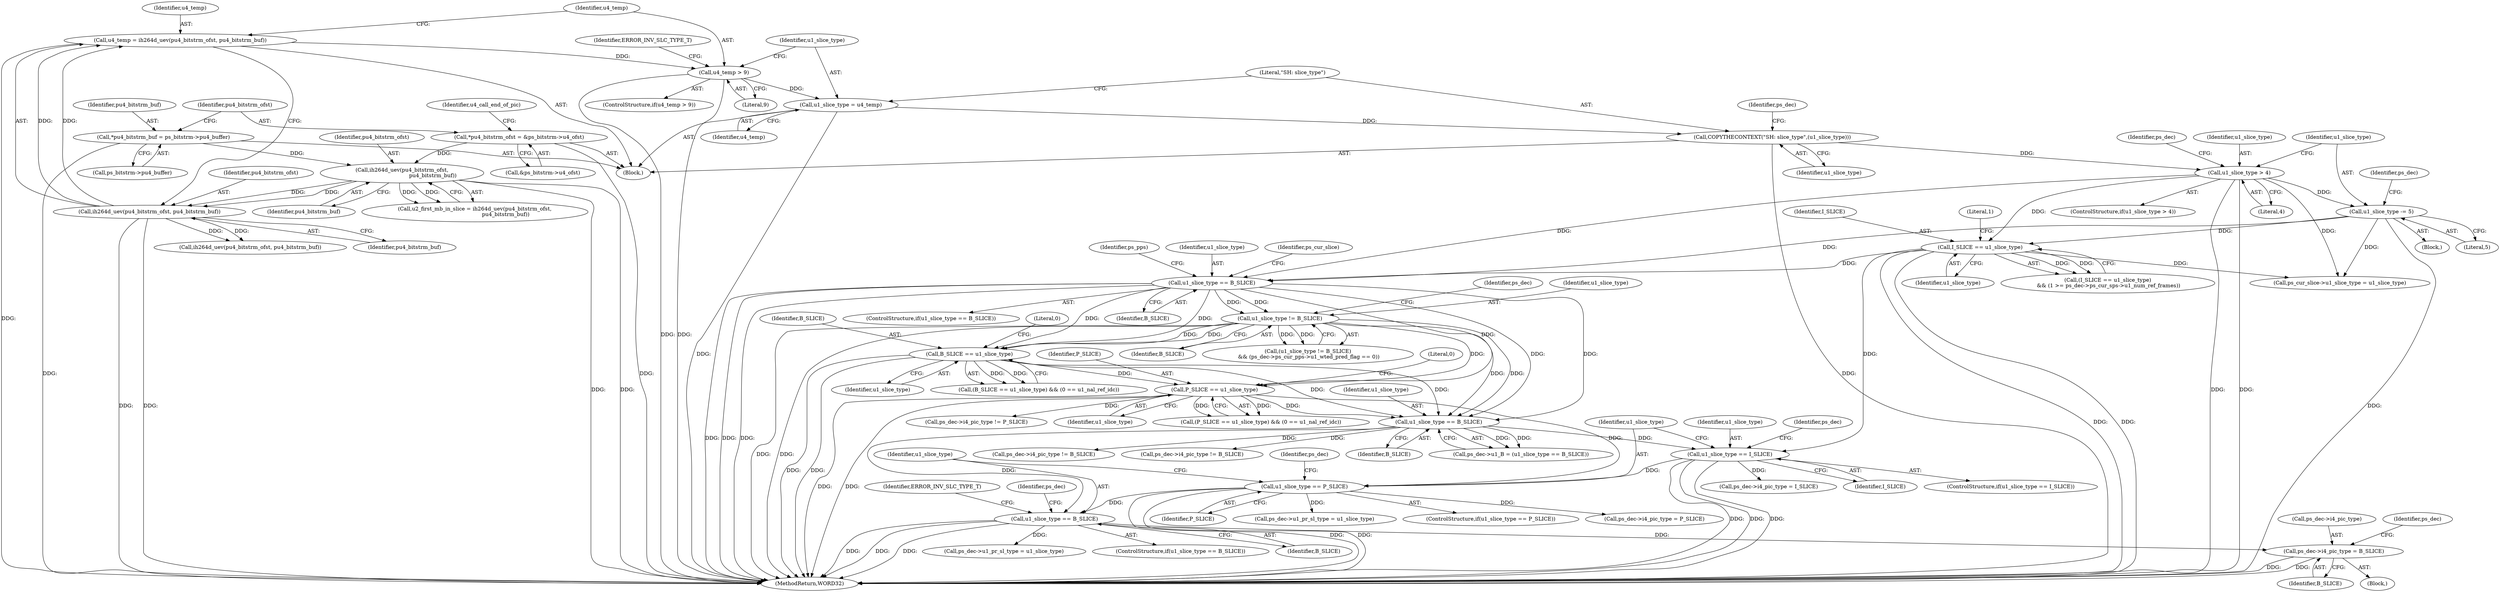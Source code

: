 digraph "0_Android_e629194c62a9a129ce378e08cb1059a8a53f1795_1@pointer" {
"1002480" [label="(Call,ps_dec->i4_pic_type = B_SLICE)"];
"1002459" [label="(Call,u1_slice_type == B_SLICE)"];
"1002425" [label="(Call,u1_slice_type == P_SLICE)"];
"1002390" [label="(Call,u1_slice_type == I_SLICE)"];
"1002252" [label="(Call,u1_slice_type == B_SLICE)"];
"1001794" [label="(Call,B_SLICE == u1_slice_type)"];
"1001495" [label="(Call,u1_slice_type == B_SLICE)"];
"1000308" [label="(Call,u1_slice_type -= 5)"];
"1000304" [label="(Call,u1_slice_type > 4)"];
"1000295" [label="(Call,COPYTHECONTEXT(\"SH: slice_type\",(u1_slice_type)))"];
"1000292" [label="(Call,u1_slice_type = u4_temp)"];
"1000287" [label="(Call,u4_temp > 9)"];
"1000281" [label="(Call,u4_temp = ih264d_uev(pu4_bitstrm_ofst, pu4_bitstrm_buf))"];
"1000283" [label="(Call,ih264d_uev(pu4_bitstrm_ofst, pu4_bitstrm_buf))"];
"1000237" [label="(Call,ih264d_uev(pu4_bitstrm_ofst,\n                                     pu4_bitstrm_buf))"];
"1000209" [label="(Call,*pu4_bitstrm_ofst = &ps_bitstrm->u4_ofst)"];
"1000203" [label="(Call,*pu4_bitstrm_buf = ps_bitstrm->pu4_buffer)"];
"1000353" [label="(Call,I_SLICE == u1_slice_type)"];
"1001718" [label="(Call,u1_slice_type != B_SLICE)"];
"1001809" [label="(Call,P_SLICE == u1_slice_type)"];
"1001718" [label="(Call,u1_slice_type != B_SLICE)"];
"1000424" [label="(Call,ih264d_uev(pu4_bitstrm_ofst, pu4_bitstrm_buf))"];
"1002426" [label="(Identifier,u1_slice_type)"];
"1001495" [label="(Call,u1_slice_type == B_SLICE)"];
"1002480" [label="(Call,ps_dec->i4_pic_type = B_SLICE)"];
"1001724" [label="(Identifier,ps_dec)"];
"1002466" [label="(Identifier,ps_dec)"];
"1000296" [label="(Literal,\"SH: slice_type\")"];
"1001719" [label="(Identifier,u1_slice_type)"];
"1002252" [label="(Call,u1_slice_type == B_SLICE)"];
"1000307" [label="(Block,)"];
"1000313" [label="(Identifier,ps_dec)"];
"1002447" [label="(Call,ps_dec->i4_pic_type != B_SLICE)"];
"1000300" [label="(Identifier,ps_dec)"];
"1001798" [label="(Literal,0)"];
"1000209" [label="(Call,*pu4_bitstrm_ofst = &ps_bitstrm->u4_ofst)"];
"1002570" [label="(MethodReturn,WORD32)"];
"1001445" [label="(Call,ps_cur_slice->u1_slice_type = u1_slice_type)"];
"1000295" [label="(Call,COPYTHECONTEXT(\"SH: slice_type\",(u1_slice_type)))"];
"1000226" [label="(Identifier,u4_call_end_of_pic)"];
"1001793" [label="(Call,(B_SLICE == u1_slice_type) && (0 == u1_nal_ref_idc))"];
"1000282" [label="(Identifier,u4_temp)"];
"1002481" [label="(Call,ps_dec->i4_pic_type)"];
"1002418" [label="(Call,ps_dec->i4_pic_type = I_SLICE)"];
"1000291" [label="(Identifier,ERROR_INV_SLC_TYPE_T)"];
"1000285" [label="(Identifier,pu4_bitstrm_buf)"];
"1000238" [label="(Identifier,pu4_bitstrm_ofst)"];
"1000203" [label="(Call,*pu4_bitstrm_buf = ps_bitstrm->pu4_buffer)"];
"1002397" [label="(Identifier,ps_dec)"];
"1002458" [label="(ControlStructure,if(u1_slice_type == B_SLICE))"];
"1002408" [label="(Call,ps_dec->i4_pic_type != B_SLICE)"];
"1000322" [label="(Identifier,ps_dec)"];
"1002248" [label="(Call,ps_dec->u1_B = (u1_slice_type == B_SLICE))"];
"1002391" [label="(Identifier,u1_slice_type)"];
"1001547" [label="(Identifier,ps_pps)"];
"1000355" [label="(Identifier,u1_slice_type)"];
"1002424" [label="(ControlStructure,if(u1_slice_type == P_SLICE))"];
"1000286" [label="(ControlStructure,if(u4_temp > 9))"];
"1001808" [label="(Call,(P_SLICE == u1_slice_type) && (0 == u1_nal_ref_idc))"];
"1002392" [label="(Identifier,I_SLICE)"];
"1000166" [label="(Block,)"];
"1000293" [label="(Identifier,u1_slice_type)"];
"1000310" [label="(Literal,5)"];
"1002413" [label="(Call,ps_dec->i4_pic_type != P_SLICE)"];
"1000306" [label="(Literal,4)"];
"1001796" [label="(Identifier,u1_slice_type)"];
"1000353" [label="(Call,I_SLICE == u1_slice_type)"];
"1002461" [label="(Identifier,B_SLICE)"];
"1000237" [label="(Call,ih264d_uev(pu4_bitstrm_ofst,\n                                     pu4_bitstrm_buf))"];
"1002459" [label="(Call,u1_slice_type == B_SLICE)"];
"1002254" [label="(Identifier,B_SLICE)"];
"1001794" [label="(Call,B_SLICE == u1_slice_type)"];
"1001813" [label="(Literal,0)"];
"1001720" [label="(Identifier,B_SLICE)"];
"1000283" [label="(Call,ih264d_uev(pu4_bitstrm_ofst, pu4_bitstrm_buf))"];
"1002390" [label="(Call,u1_slice_type == I_SLICE)"];
"1000204" [label="(Identifier,pu4_bitstrm_buf)"];
"1002389" [label="(ControlStructure,if(u1_slice_type == I_SLICE))"];
"1002475" [label="(Call,ps_dec->u1_pr_sl_type = u1_slice_type)"];
"1000210" [label="(Identifier,pu4_bitstrm_ofst)"];
"1000352" [label="(Call,(I_SLICE == u1_slice_type)\n && (1 >= ps_dec->ps_cur_sps->u1_num_ref_frames))"];
"1000289" [label="(Literal,9)"];
"1002484" [label="(Identifier,B_SLICE)"];
"1000357" [label="(Literal,1)"];
"1000294" [label="(Identifier,u4_temp)"];
"1002253" [label="(Identifier,u1_slice_type)"];
"1000235" [label="(Call,u2_first_mb_in_slice = ih264d_uev(pu4_bitstrm_ofst,\n                                     pu4_bitstrm_buf))"];
"1002460" [label="(Identifier,u1_slice_type)"];
"1000297" [label="(Identifier,u1_slice_type)"];
"1002452" [label="(Call,ps_dec->i4_pic_type = P_SLICE)"];
"1001496" [label="(Identifier,u1_slice_type)"];
"1000292" [label="(Call,u1_slice_type = u4_temp)"];
"1000287" [label="(Call,u4_temp > 9)"];
"1000205" [label="(Call,ps_bitstrm->pu4_buffer)"];
"1001810" [label="(Identifier,P_SLICE)"];
"1000284" [label="(Identifier,pu4_bitstrm_ofst)"];
"1002425" [label="(Call,u1_slice_type == P_SLICE)"];
"1000354" [label="(Identifier,I_SLICE)"];
"1002427" [label="(Identifier,P_SLICE)"];
"1001717" [label="(Call,(u1_slice_type != B_SLICE)\n && (ps_dec->ps_cur_pps->u1_wted_pred_flag == 0))"];
"1002432" [label="(Identifier,ps_dec)"];
"1001494" [label="(ControlStructure,if(u1_slice_type == B_SLICE))"];
"1001501" [label="(Identifier,ps_cur_slice)"];
"1002462" [label="(Block,)"];
"1001795" [label="(Identifier,B_SLICE)"];
"1000305" [label="(Identifier,u1_slice_type)"];
"1001497" [label="(Identifier,B_SLICE)"];
"1000288" [label="(Identifier,u4_temp)"];
"1002490" [label="(Identifier,ps_dec)"];
"1000304" [label="(Call,u1_slice_type > 4)"];
"1002487" [label="(Identifier,ERROR_INV_SLC_TYPE_T)"];
"1001809" [label="(Call,P_SLICE == u1_slice_type)"];
"1000303" [label="(ControlStructure,if(u1_slice_type > 4))"];
"1000281" [label="(Call,u4_temp = ih264d_uev(pu4_bitstrm_ofst, pu4_bitstrm_buf))"];
"1000309" [label="(Identifier,u1_slice_type)"];
"1002441" [label="(Call,ps_dec->u1_pr_sl_type = u1_slice_type)"];
"1000239" [label="(Identifier,pu4_bitstrm_buf)"];
"1001811" [label="(Identifier,u1_slice_type)"];
"1000211" [label="(Call,&ps_bitstrm->u4_ofst)"];
"1000308" [label="(Call,u1_slice_type -= 5)"];
"1002480" -> "1002462"  [label="AST: "];
"1002480" -> "1002484"  [label="CFG: "];
"1002481" -> "1002480"  [label="AST: "];
"1002484" -> "1002480"  [label="AST: "];
"1002490" -> "1002480"  [label="CFG: "];
"1002480" -> "1002570"  [label="DDG: "];
"1002480" -> "1002570"  [label="DDG: "];
"1002459" -> "1002480"  [label="DDG: "];
"1002459" -> "1002458"  [label="AST: "];
"1002459" -> "1002461"  [label="CFG: "];
"1002460" -> "1002459"  [label="AST: "];
"1002461" -> "1002459"  [label="AST: "];
"1002466" -> "1002459"  [label="CFG: "];
"1002487" -> "1002459"  [label="CFG: "];
"1002459" -> "1002570"  [label="DDG: "];
"1002459" -> "1002570"  [label="DDG: "];
"1002459" -> "1002570"  [label="DDG: "];
"1002425" -> "1002459"  [label="DDG: "];
"1002252" -> "1002459"  [label="DDG: "];
"1002459" -> "1002475"  [label="DDG: "];
"1002425" -> "1002424"  [label="AST: "];
"1002425" -> "1002427"  [label="CFG: "];
"1002426" -> "1002425"  [label="AST: "];
"1002427" -> "1002425"  [label="AST: "];
"1002432" -> "1002425"  [label="CFG: "];
"1002460" -> "1002425"  [label="CFG: "];
"1002425" -> "1002570"  [label="DDG: "];
"1002425" -> "1002570"  [label="DDG: "];
"1002390" -> "1002425"  [label="DDG: "];
"1001809" -> "1002425"  [label="DDG: "];
"1002425" -> "1002441"  [label="DDG: "];
"1002425" -> "1002452"  [label="DDG: "];
"1002390" -> "1002389"  [label="AST: "];
"1002390" -> "1002392"  [label="CFG: "];
"1002391" -> "1002390"  [label="AST: "];
"1002392" -> "1002390"  [label="AST: "];
"1002397" -> "1002390"  [label="CFG: "];
"1002426" -> "1002390"  [label="CFG: "];
"1002390" -> "1002570"  [label="DDG: "];
"1002390" -> "1002570"  [label="DDG: "];
"1002390" -> "1002570"  [label="DDG: "];
"1002252" -> "1002390"  [label="DDG: "];
"1000353" -> "1002390"  [label="DDG: "];
"1002390" -> "1002418"  [label="DDG: "];
"1002252" -> "1002248"  [label="AST: "];
"1002252" -> "1002254"  [label="CFG: "];
"1002253" -> "1002252"  [label="AST: "];
"1002254" -> "1002252"  [label="AST: "];
"1002248" -> "1002252"  [label="CFG: "];
"1002252" -> "1002248"  [label="DDG: "];
"1002252" -> "1002248"  [label="DDG: "];
"1001794" -> "1002252"  [label="DDG: "];
"1001794" -> "1002252"  [label="DDG: "];
"1001718" -> "1002252"  [label="DDG: "];
"1001718" -> "1002252"  [label="DDG: "];
"1001495" -> "1002252"  [label="DDG: "];
"1001495" -> "1002252"  [label="DDG: "];
"1001809" -> "1002252"  [label="DDG: "];
"1002252" -> "1002408"  [label="DDG: "];
"1002252" -> "1002447"  [label="DDG: "];
"1001794" -> "1001793"  [label="AST: "];
"1001794" -> "1001796"  [label="CFG: "];
"1001795" -> "1001794"  [label="AST: "];
"1001796" -> "1001794"  [label="AST: "];
"1001798" -> "1001794"  [label="CFG: "];
"1001793" -> "1001794"  [label="CFG: "];
"1001794" -> "1002570"  [label="DDG: "];
"1001794" -> "1002570"  [label="DDG: "];
"1001794" -> "1001793"  [label="DDG: "];
"1001794" -> "1001793"  [label="DDG: "];
"1001495" -> "1001794"  [label="DDG: "];
"1001495" -> "1001794"  [label="DDG: "];
"1001718" -> "1001794"  [label="DDG: "];
"1001718" -> "1001794"  [label="DDG: "];
"1001794" -> "1001809"  [label="DDG: "];
"1001495" -> "1001494"  [label="AST: "];
"1001495" -> "1001497"  [label="CFG: "];
"1001496" -> "1001495"  [label="AST: "];
"1001497" -> "1001495"  [label="AST: "];
"1001501" -> "1001495"  [label="CFG: "];
"1001547" -> "1001495"  [label="CFG: "];
"1001495" -> "1002570"  [label="DDG: "];
"1001495" -> "1002570"  [label="DDG: "];
"1001495" -> "1002570"  [label="DDG: "];
"1000308" -> "1001495"  [label="DDG: "];
"1000304" -> "1001495"  [label="DDG: "];
"1000353" -> "1001495"  [label="DDG: "];
"1001495" -> "1001718"  [label="DDG: "];
"1001495" -> "1001718"  [label="DDG: "];
"1001495" -> "1001809"  [label="DDG: "];
"1000308" -> "1000307"  [label="AST: "];
"1000308" -> "1000310"  [label="CFG: "];
"1000309" -> "1000308"  [label="AST: "];
"1000310" -> "1000308"  [label="AST: "];
"1000313" -> "1000308"  [label="CFG: "];
"1000308" -> "1002570"  [label="DDG: "];
"1000304" -> "1000308"  [label="DDG: "];
"1000308" -> "1000353"  [label="DDG: "];
"1000308" -> "1001445"  [label="DDG: "];
"1000304" -> "1000303"  [label="AST: "];
"1000304" -> "1000306"  [label="CFG: "];
"1000305" -> "1000304"  [label="AST: "];
"1000306" -> "1000304"  [label="AST: "];
"1000309" -> "1000304"  [label="CFG: "];
"1000322" -> "1000304"  [label="CFG: "];
"1000304" -> "1002570"  [label="DDG: "];
"1000304" -> "1002570"  [label="DDG: "];
"1000295" -> "1000304"  [label="DDG: "];
"1000304" -> "1000353"  [label="DDG: "];
"1000304" -> "1001445"  [label="DDG: "];
"1000295" -> "1000166"  [label="AST: "];
"1000295" -> "1000297"  [label="CFG: "];
"1000296" -> "1000295"  [label="AST: "];
"1000297" -> "1000295"  [label="AST: "];
"1000300" -> "1000295"  [label="CFG: "];
"1000295" -> "1002570"  [label="DDG: "];
"1000292" -> "1000295"  [label="DDG: "];
"1000292" -> "1000166"  [label="AST: "];
"1000292" -> "1000294"  [label="CFG: "];
"1000293" -> "1000292"  [label="AST: "];
"1000294" -> "1000292"  [label="AST: "];
"1000296" -> "1000292"  [label="CFG: "];
"1000292" -> "1002570"  [label="DDG: "];
"1000287" -> "1000292"  [label="DDG: "];
"1000287" -> "1000286"  [label="AST: "];
"1000287" -> "1000289"  [label="CFG: "];
"1000288" -> "1000287"  [label="AST: "];
"1000289" -> "1000287"  [label="AST: "];
"1000291" -> "1000287"  [label="CFG: "];
"1000293" -> "1000287"  [label="CFG: "];
"1000287" -> "1002570"  [label="DDG: "];
"1000287" -> "1002570"  [label="DDG: "];
"1000281" -> "1000287"  [label="DDG: "];
"1000281" -> "1000166"  [label="AST: "];
"1000281" -> "1000283"  [label="CFG: "];
"1000282" -> "1000281"  [label="AST: "];
"1000283" -> "1000281"  [label="AST: "];
"1000288" -> "1000281"  [label="CFG: "];
"1000281" -> "1002570"  [label="DDG: "];
"1000283" -> "1000281"  [label="DDG: "];
"1000283" -> "1000281"  [label="DDG: "];
"1000283" -> "1000285"  [label="CFG: "];
"1000284" -> "1000283"  [label="AST: "];
"1000285" -> "1000283"  [label="AST: "];
"1000283" -> "1002570"  [label="DDG: "];
"1000283" -> "1002570"  [label="DDG: "];
"1000237" -> "1000283"  [label="DDG: "];
"1000237" -> "1000283"  [label="DDG: "];
"1000283" -> "1000424"  [label="DDG: "];
"1000283" -> "1000424"  [label="DDG: "];
"1000237" -> "1000235"  [label="AST: "];
"1000237" -> "1000239"  [label="CFG: "];
"1000238" -> "1000237"  [label="AST: "];
"1000239" -> "1000237"  [label="AST: "];
"1000235" -> "1000237"  [label="CFG: "];
"1000237" -> "1002570"  [label="DDG: "];
"1000237" -> "1002570"  [label="DDG: "];
"1000237" -> "1000235"  [label="DDG: "];
"1000237" -> "1000235"  [label="DDG: "];
"1000209" -> "1000237"  [label="DDG: "];
"1000203" -> "1000237"  [label="DDG: "];
"1000209" -> "1000166"  [label="AST: "];
"1000209" -> "1000211"  [label="CFG: "];
"1000210" -> "1000209"  [label="AST: "];
"1000211" -> "1000209"  [label="AST: "];
"1000226" -> "1000209"  [label="CFG: "];
"1000209" -> "1002570"  [label="DDG: "];
"1000203" -> "1000166"  [label="AST: "];
"1000203" -> "1000205"  [label="CFG: "];
"1000204" -> "1000203"  [label="AST: "];
"1000205" -> "1000203"  [label="AST: "];
"1000210" -> "1000203"  [label="CFG: "];
"1000203" -> "1002570"  [label="DDG: "];
"1000353" -> "1000352"  [label="AST: "];
"1000353" -> "1000355"  [label="CFG: "];
"1000354" -> "1000353"  [label="AST: "];
"1000355" -> "1000353"  [label="AST: "];
"1000357" -> "1000353"  [label="CFG: "];
"1000352" -> "1000353"  [label="CFG: "];
"1000353" -> "1002570"  [label="DDG: "];
"1000353" -> "1002570"  [label="DDG: "];
"1000353" -> "1000352"  [label="DDG: "];
"1000353" -> "1000352"  [label="DDG: "];
"1000353" -> "1001445"  [label="DDG: "];
"1001718" -> "1001717"  [label="AST: "];
"1001718" -> "1001720"  [label="CFG: "];
"1001719" -> "1001718"  [label="AST: "];
"1001720" -> "1001718"  [label="AST: "];
"1001724" -> "1001718"  [label="CFG: "];
"1001717" -> "1001718"  [label="CFG: "];
"1001718" -> "1002570"  [label="DDG: "];
"1001718" -> "1002570"  [label="DDG: "];
"1001718" -> "1001717"  [label="DDG: "];
"1001718" -> "1001717"  [label="DDG: "];
"1001718" -> "1001809"  [label="DDG: "];
"1001809" -> "1001808"  [label="AST: "];
"1001809" -> "1001811"  [label="CFG: "];
"1001810" -> "1001809"  [label="AST: "];
"1001811" -> "1001809"  [label="AST: "];
"1001813" -> "1001809"  [label="CFG: "];
"1001808" -> "1001809"  [label="CFG: "];
"1001809" -> "1002570"  [label="DDG: "];
"1001809" -> "1002570"  [label="DDG: "];
"1001809" -> "1001808"  [label="DDG: "];
"1001809" -> "1001808"  [label="DDG: "];
"1001809" -> "1002413"  [label="DDG: "];
}
